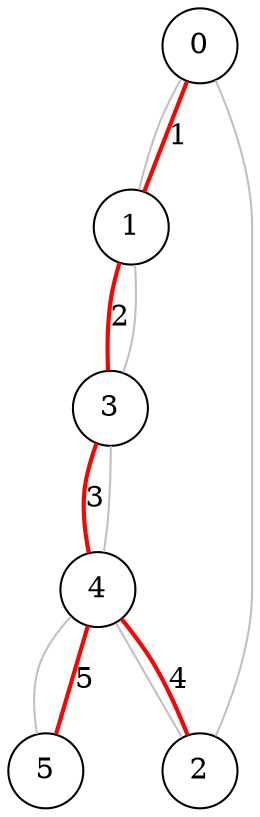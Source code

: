 graph G {
  node [shape=circle];
  0 -- 1 [color=gray];
  0 -- 2 [color=gray];
  1 -- 3 [color=gray];
  2 -- 4 [color=gray];
  3 -- 4 [color=gray];
  4 -- 5 [color=gray];
  0 -- 1 [color=red, penwidth=2, label="1"];
  1 -- 3 [color=red, penwidth=2, label="2"];
  3 -- 4 [color=red, penwidth=2, label="3"];
  4 -- 2 [color=red, penwidth=2, label="4"];
  4 -- 5 [color=red, penwidth=2, label="5"];
}
